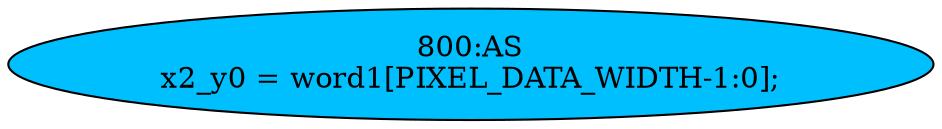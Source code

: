 strict digraph "" {
	node [label="\N"];
	"800:AS"	 [ast="<pyverilog.vparser.ast.Assign object at 0x7f90abda4110>",
		def_var="['x2_y0']",
		fillcolor=deepskyblue,
		label="800:AS
x2_y0 = word1[PIXEL_DATA_WIDTH-1:0];",
		statements="[]",
		style=filled,
		typ=Assign,
		use_var="['word1']"];
}
